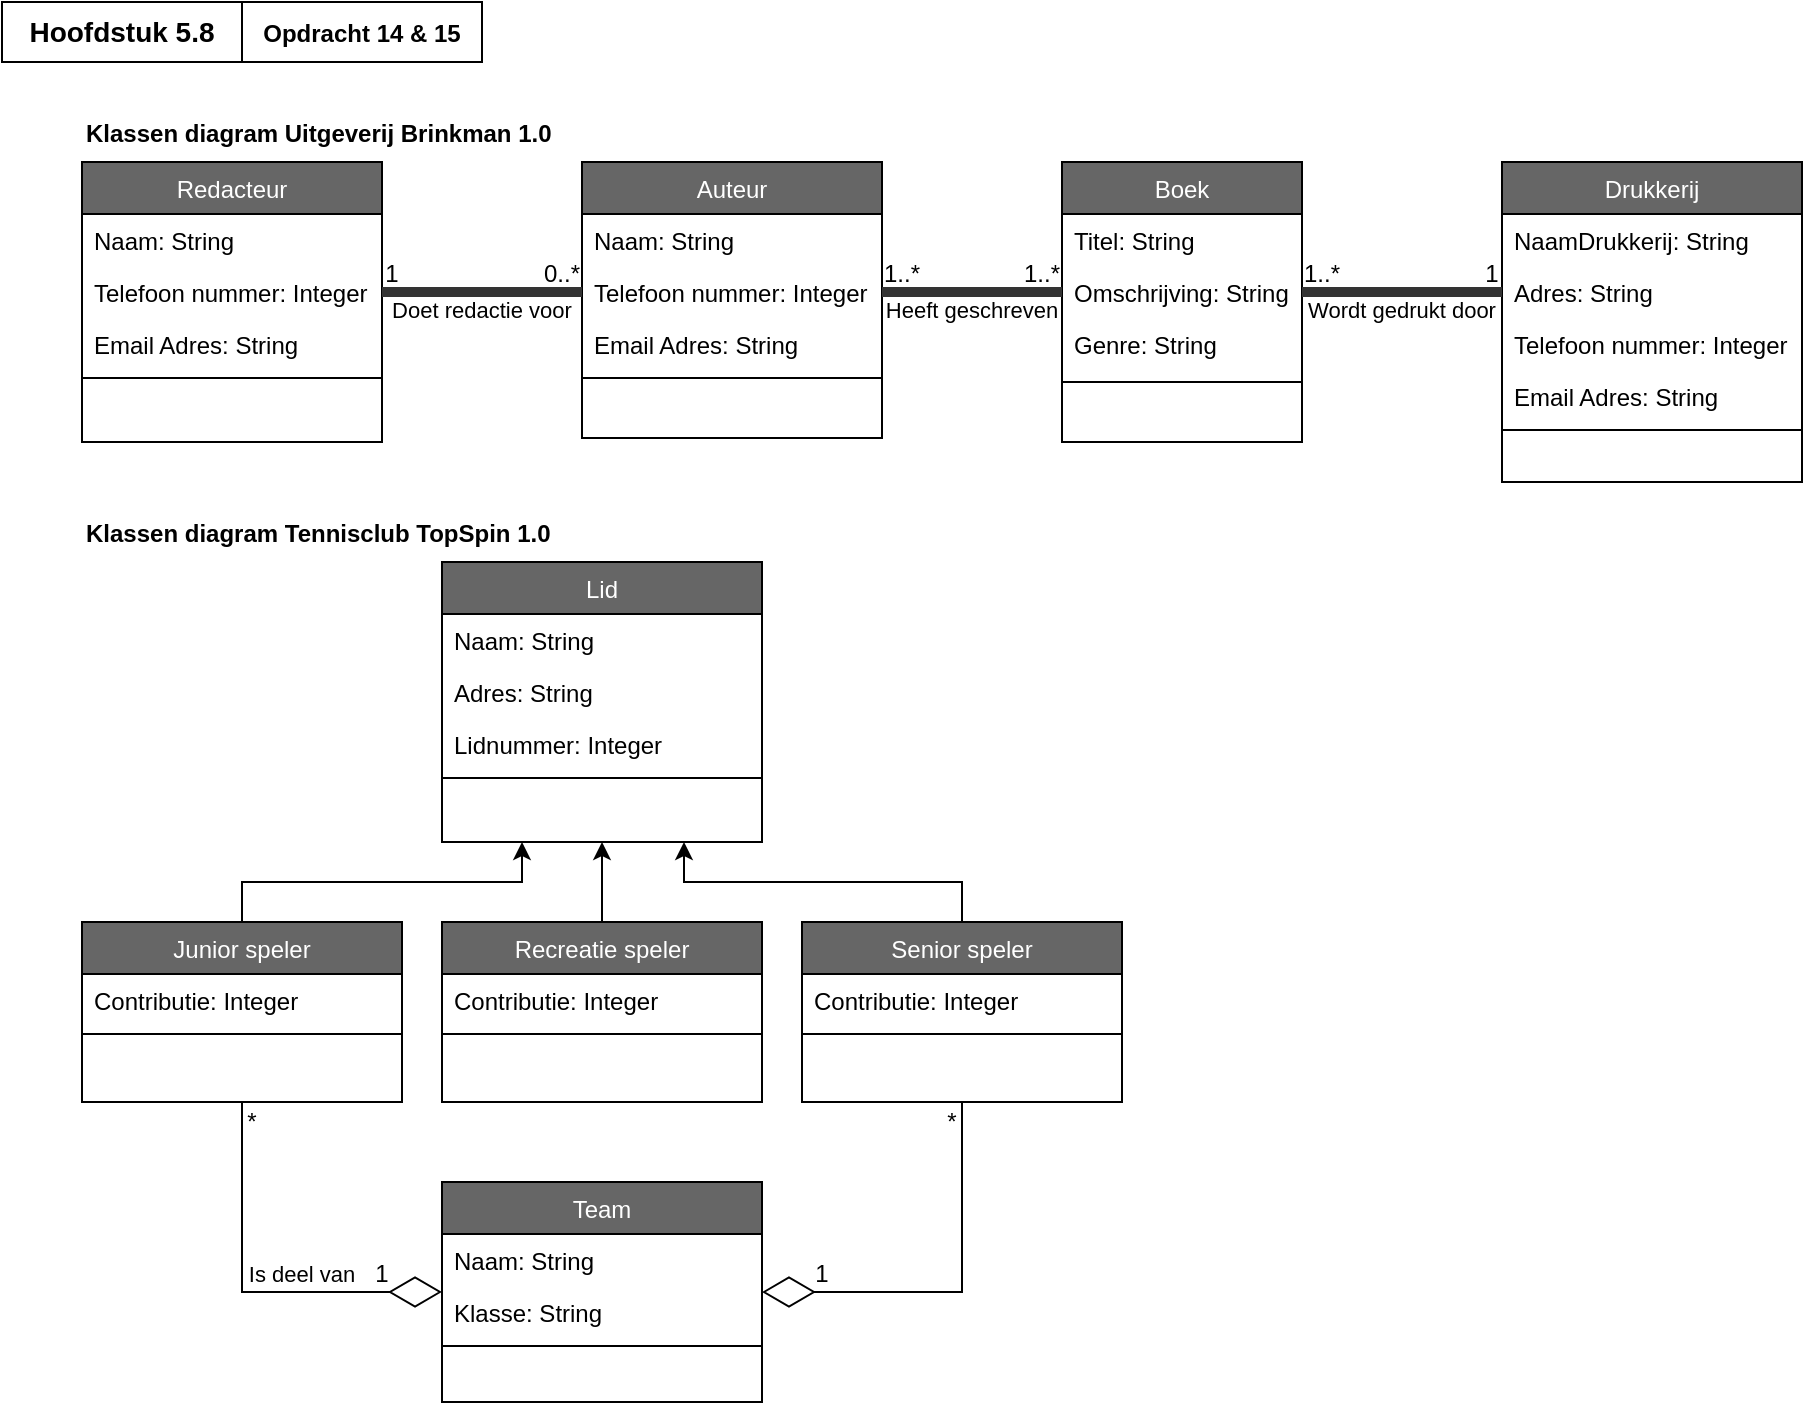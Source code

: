 <mxfile version="24.7.16" pages="2">
  <diagram id="C5RBs43oDa-KdzZeNtuy" name="Opdracht14&amp;15">
    <mxGraphModel dx="1105" dy="595" grid="1" gridSize="10" guides="1" tooltips="1" connect="1" arrows="1" fold="1" page="1" pageScale="1" pageWidth="827" pageHeight="1169" background="none" math="0" shadow="0">
      <root>
        <mxCell id="WIyWlLk6GJQsqaUBKTNV-0" />
        <mxCell id="WIyWlLk6GJQsqaUBKTNV-1" parent="WIyWlLk6GJQsqaUBKTNV-0" />
        <mxCell id="ehGAS2XUWmSzZcIbmPqM-0" value="Auteur" style="swimlane;fontStyle=0;align=center;verticalAlign=top;childLayout=stackLayout;horizontal=1;startSize=26;horizontalStack=0;resizeParent=1;resizeLast=0;collapsible=0;marginBottom=0;rounded=0;shadow=0;strokeWidth=1;fillColor=#666666;fontColor=#FFFFFF;" parent="WIyWlLk6GJQsqaUBKTNV-1" vertex="1">
          <mxGeometry x="290" y="80" width="150" height="138" as="geometry">
            <mxRectangle x="230" y="140" width="160" height="26" as="alternateBounds" />
          </mxGeometry>
        </mxCell>
        <mxCell id="ehGAS2XUWmSzZcIbmPqM-1" value="Naam: String" style="text;align=left;verticalAlign=top;spacingLeft=4;spacingRight=4;overflow=hidden;rotatable=0;points=[[0,0.5],[1,0.5]];portConstraint=eastwest;connectable=0;" parent="ehGAS2XUWmSzZcIbmPqM-0" vertex="1">
          <mxGeometry y="26" width="150" height="26" as="geometry" />
        </mxCell>
        <mxCell id="ehGAS2XUWmSzZcIbmPqM-2" value="Telefoon nummer: Integer" style="text;align=left;verticalAlign=top;spacingLeft=4;spacingRight=4;overflow=hidden;rotatable=0;points=[[0,0.5],[1,0.5]];portConstraint=eastwest;rounded=0;shadow=0;html=0;connectable=1;" parent="ehGAS2XUWmSzZcIbmPqM-0" vertex="1">
          <mxGeometry y="52" width="150" height="26" as="geometry" />
        </mxCell>
        <mxCell id="ehGAS2XUWmSzZcIbmPqM-3" value="Email Adres: String" style="text;align=left;verticalAlign=top;spacingLeft=4;spacingRight=4;overflow=hidden;rotatable=0;points=[[0,0.5],[1,0.5]];portConstraint=eastwest;rounded=0;shadow=0;html=0;connectable=0;" parent="ehGAS2XUWmSzZcIbmPqM-0" vertex="1">
          <mxGeometry y="78" width="150" height="26" as="geometry" />
        </mxCell>
        <mxCell id="ehGAS2XUWmSzZcIbmPqM-4" value="" style="line;html=1;strokeWidth=1;align=left;verticalAlign=middle;spacingTop=-1;spacingLeft=3;spacingRight=3;rotatable=0;labelPosition=right;points=[];portConstraint=eastwest;" parent="ehGAS2XUWmSzZcIbmPqM-0" vertex="1">
          <mxGeometry y="104" width="150" height="8" as="geometry" />
        </mxCell>
        <mxCell id="ehGAS2XUWmSzZcIbmPqM-6" value="Hoofdstuk 5.8" style="text;html=1;align=center;verticalAlign=middle;whiteSpace=wrap;rounded=0;fontStyle=1;fontSize=14;fillColor=default;strokeColor=default;perimeterSpacing=0;" parent="WIyWlLk6GJQsqaUBKTNV-1" vertex="1">
          <mxGeometry width="120" height="30" as="geometry" />
        </mxCell>
        <mxCell id="ehGAS2XUWmSzZcIbmPqM-7" value="&lt;font style=&quot;font-size: 12px;&quot;&gt;Opdracht 14 &amp;amp; 15&lt;/font&gt;" style="text;html=1;align=center;verticalAlign=middle;whiteSpace=wrap;rounded=0;fontStyle=1;fontSize=14;fillColor=default;strokeColor=default;" parent="WIyWlLk6GJQsqaUBKTNV-1" vertex="1">
          <mxGeometry x="120" width="120" height="30" as="geometry" />
        </mxCell>
        <mxCell id="ehGAS2XUWmSzZcIbmPqM-12" value="Boek" style="swimlane;fontStyle=0;align=center;verticalAlign=top;childLayout=stackLayout;horizontal=1;startSize=26;horizontalStack=0;resizeParent=1;resizeLast=0;collapsible=0;marginBottom=0;rounded=0;shadow=0;strokeWidth=1;fillColor=#666666;fontColor=#FFFFFF;" parent="WIyWlLk6GJQsqaUBKTNV-1" vertex="1">
          <mxGeometry x="530" y="80" width="120" height="140" as="geometry">
            <mxRectangle x="230" y="140" width="160" height="26" as="alternateBounds" />
          </mxGeometry>
        </mxCell>
        <mxCell id="ehGAS2XUWmSzZcIbmPqM-13" value="Titel: String" style="text;align=left;verticalAlign=top;spacingLeft=4;spacingRight=4;overflow=hidden;rotatable=0;points=[[0,0.5],[1,0.5]];portConstraint=eastwest;connectable=0;" parent="ehGAS2XUWmSzZcIbmPqM-12" vertex="1">
          <mxGeometry y="26" width="120" height="26" as="geometry" />
        </mxCell>
        <mxCell id="ehGAS2XUWmSzZcIbmPqM-14" value="Omschrijving: String" style="text;align=left;verticalAlign=top;spacingLeft=4;spacingRight=4;overflow=hidden;rotatable=0;points=[[0,0.5],[1,0.5]];portConstraint=eastwest;rounded=0;shadow=0;html=0;connectable=1;" parent="ehGAS2XUWmSzZcIbmPqM-12" vertex="1">
          <mxGeometry y="52" width="120" height="26" as="geometry" />
        </mxCell>
        <mxCell id="GW8pk3eERPsqo9SaDQ2L-16" value="Genre: String" style="text;align=left;verticalAlign=top;spacingLeft=4;spacingRight=4;overflow=hidden;rotatable=0;points=[[0,0.5],[1,0.5]];portConstraint=eastwest;rounded=0;shadow=0;html=0;connectable=0;" parent="ehGAS2XUWmSzZcIbmPqM-12" vertex="1">
          <mxGeometry y="78" width="120" height="28" as="geometry" />
        </mxCell>
        <mxCell id="ehGAS2XUWmSzZcIbmPqM-16" value="" style="line;html=1;strokeWidth=1;align=left;verticalAlign=middle;spacingTop=-1;spacingLeft=3;spacingRight=3;rotatable=0;labelPosition=right;points=[];portConstraint=eastwest;" parent="ehGAS2XUWmSzZcIbmPqM-12" vertex="1">
          <mxGeometry y="106" width="120" height="8" as="geometry" />
        </mxCell>
        <mxCell id="ehGAS2XUWmSzZcIbmPqM-17" value="Drukkerij" style="swimlane;fontStyle=0;align=center;verticalAlign=top;childLayout=stackLayout;horizontal=1;startSize=26;horizontalStack=0;resizeParent=1;resizeLast=0;collapsible=0;marginBottom=0;rounded=0;shadow=0;strokeWidth=1;fillColor=#666666;fontColor=#FFFFFF;" parent="WIyWlLk6GJQsqaUBKTNV-1" vertex="1">
          <mxGeometry x="750" y="80" width="150" height="160" as="geometry">
            <mxRectangle x="230" y="140" width="160" height="26" as="alternateBounds" />
          </mxGeometry>
        </mxCell>
        <mxCell id="ehGAS2XUWmSzZcIbmPqM-18" value="NaamDrukkerij: String" style="text;align=left;verticalAlign=top;spacingLeft=4;spacingRight=4;overflow=hidden;rotatable=0;points=[[0,0.5],[1,0.5]];portConstraint=eastwest;connectable=0;" parent="ehGAS2XUWmSzZcIbmPqM-17" vertex="1">
          <mxGeometry y="26" width="150" height="26" as="geometry" />
        </mxCell>
        <mxCell id="ehGAS2XUWmSzZcIbmPqM-19" value="Adres: String" style="text;align=left;verticalAlign=top;spacingLeft=4;spacingRight=4;overflow=hidden;rotatable=0;points=[[0,0.5],[1,0.5]];portConstraint=eastwest;rounded=0;shadow=0;html=0;connectable=1;" parent="ehGAS2XUWmSzZcIbmPqM-17" vertex="1">
          <mxGeometry y="52" width="150" height="26" as="geometry" />
        </mxCell>
        <mxCell id="nJBXt0Fi9XJbc4LxKpbM-17" value="Telefoon nummer: Integer" style="text;align=left;verticalAlign=top;spacingLeft=4;spacingRight=4;overflow=hidden;rotatable=0;points=[[0,0.5],[1,0.5]];portConstraint=eastwest;rounded=0;shadow=0;html=0;connectable=0;" parent="ehGAS2XUWmSzZcIbmPqM-17" vertex="1">
          <mxGeometry y="78" width="150" height="26" as="geometry" />
        </mxCell>
        <mxCell id="GW8pk3eERPsqo9SaDQ2L-17" value="Email Adres: String" style="text;align=left;verticalAlign=top;spacingLeft=4;spacingRight=4;overflow=hidden;rotatable=0;points=[[0,0.5],[1,0.5]];portConstraint=eastwest;rounded=0;shadow=0;html=0;connectable=0;" parent="ehGAS2XUWmSzZcIbmPqM-17" vertex="1">
          <mxGeometry y="104" width="150" height="26" as="geometry" />
        </mxCell>
        <mxCell id="ehGAS2XUWmSzZcIbmPqM-20" value="" style="line;html=1;strokeWidth=1;align=left;verticalAlign=middle;spacingTop=-1;spacingLeft=3;spacingRight=3;rotatable=0;labelPosition=right;points=[];portConstraint=eastwest;" parent="ehGAS2XUWmSzZcIbmPqM-17" vertex="1">
          <mxGeometry y="130" width="150" height="8" as="geometry" />
        </mxCell>
        <mxCell id="ehGAS2XUWmSzZcIbmPqM-21" value="Redacteur" style="swimlane;fontStyle=0;align=center;verticalAlign=top;childLayout=stackLayout;horizontal=1;startSize=26;horizontalStack=0;resizeParent=1;resizeLast=0;collapsible=0;marginBottom=0;rounded=0;shadow=0;strokeWidth=1;fillColor=#666666;fontColor=#FFFFFF;" parent="WIyWlLk6GJQsqaUBKTNV-1" vertex="1">
          <mxGeometry x="40" y="80" width="150" height="140" as="geometry">
            <mxRectangle x="230" y="140" width="160" height="26" as="alternateBounds" />
          </mxGeometry>
        </mxCell>
        <mxCell id="ehGAS2XUWmSzZcIbmPqM-22" value="Naam: String" style="text;align=left;verticalAlign=top;spacingLeft=4;spacingRight=4;overflow=hidden;rotatable=0;points=[[0,0.5],[1,0.5]];portConstraint=eastwest;connectable=0;" parent="ehGAS2XUWmSzZcIbmPqM-21" vertex="1">
          <mxGeometry y="26" width="150" height="26" as="geometry" />
        </mxCell>
        <mxCell id="ehGAS2XUWmSzZcIbmPqM-23" value="Telefoon nummer: Integer" style="text;align=left;verticalAlign=top;spacingLeft=4;spacingRight=4;overflow=hidden;rotatable=0;points=[[0,0.5],[1,0.5]];portConstraint=eastwest;rounded=0;shadow=0;html=0;connectable=1;" parent="ehGAS2XUWmSzZcIbmPqM-21" vertex="1">
          <mxGeometry y="52" width="150" height="26" as="geometry" />
        </mxCell>
        <mxCell id="ehGAS2XUWmSzZcIbmPqM-24" value="Email Adres: String" style="text;align=left;verticalAlign=top;spacingLeft=4;spacingRight=4;overflow=hidden;rotatable=0;points=[[0,0.5],[1,0.5]];portConstraint=eastwest;rounded=0;shadow=0;html=0;connectable=0;" parent="ehGAS2XUWmSzZcIbmPqM-21" vertex="1">
          <mxGeometry y="78" width="150" height="26" as="geometry" />
        </mxCell>
        <mxCell id="ehGAS2XUWmSzZcIbmPqM-25" value="" style="line;html=1;strokeWidth=1;align=left;verticalAlign=middle;spacingTop=-1;spacingLeft=3;spacingRight=3;rotatable=0;labelPosition=right;points=[];portConstraint=eastwest;" parent="ehGAS2XUWmSzZcIbmPqM-21" vertex="1">
          <mxGeometry y="104" width="150" height="8" as="geometry" />
        </mxCell>
        <mxCell id="nJBXt0Fi9XJbc4LxKpbM-4" value="0..*" style="text;html=1;align=center;verticalAlign=middle;whiteSpace=wrap;rounded=0;" parent="WIyWlLk6GJQsqaUBKTNV-1" vertex="1">
          <mxGeometry x="270" y="130" width="20" height="12.5" as="geometry" />
        </mxCell>
        <mxCell id="nJBXt0Fi9XJbc4LxKpbM-5" value="1" style="text;html=1;align=center;verticalAlign=middle;whiteSpace=wrap;rounded=0;" parent="WIyWlLk6GJQsqaUBKTNV-1" vertex="1">
          <mxGeometry x="190" y="130" width="10" height="12.5" as="geometry" />
        </mxCell>
        <mxCell id="nJBXt0Fi9XJbc4LxKpbM-6" value="1..*" style="text;html=1;align=center;verticalAlign=middle;whiteSpace=wrap;rounded=0;" parent="WIyWlLk6GJQsqaUBKTNV-1" vertex="1">
          <mxGeometry x="510" y="130" width="20" height="12.5" as="geometry" />
        </mxCell>
        <mxCell id="nJBXt0Fi9XJbc4LxKpbM-7" value="1..*" style="text;html=1;align=center;verticalAlign=middle;whiteSpace=wrap;rounded=0;" parent="WIyWlLk6GJQsqaUBKTNV-1" vertex="1">
          <mxGeometry x="440" y="130" width="20" height="12.5" as="geometry" />
        </mxCell>
        <mxCell id="nJBXt0Fi9XJbc4LxKpbM-8" value="1" style="text;html=1;align=center;verticalAlign=middle;whiteSpace=wrap;rounded=0;" parent="WIyWlLk6GJQsqaUBKTNV-1" vertex="1">
          <mxGeometry x="740" y="130" width="10" height="12.5" as="geometry" />
        </mxCell>
        <mxCell id="nJBXt0Fi9XJbc4LxKpbM-9" value="1..*" style="text;html=1;align=center;verticalAlign=middle;whiteSpace=wrap;rounded=0;" parent="WIyWlLk6GJQsqaUBKTNV-1" vertex="1">
          <mxGeometry x="650" y="130" width="20" height="12.5" as="geometry" />
        </mxCell>
        <mxCell id="nJBXt0Fi9XJbc4LxKpbM-20" value="&lt;font style=&quot;font-size: 12px;&quot;&gt;Klassen diagram Uitgeverij Brinkman 1.0&lt;/font&gt;" style="text;html=1;align=left;verticalAlign=middle;whiteSpace=wrap;rounded=0;fontStyle=1;fontSize=14;" parent="WIyWlLk6GJQsqaUBKTNV-1" vertex="1">
          <mxGeometry x="40" y="50" width="300" height="30" as="geometry" />
        </mxCell>
        <mxCell id="GW8pk3eERPsqo9SaDQ2L-0" value="Lid" style="swimlane;fontStyle=0;align=center;verticalAlign=top;childLayout=stackLayout;horizontal=1;startSize=26;horizontalStack=0;resizeParent=1;resizeLast=0;collapsible=0;marginBottom=0;rounded=0;shadow=0;strokeWidth=1;fillColor=#666666;fontColor=#FFFFFF;" parent="WIyWlLk6GJQsqaUBKTNV-1" vertex="1">
          <mxGeometry x="220" y="280" width="160" height="140" as="geometry">
            <mxRectangle x="230" y="140" width="160" height="26" as="alternateBounds" />
          </mxGeometry>
        </mxCell>
        <mxCell id="GW8pk3eERPsqo9SaDQ2L-1" value="Naam: String" style="text;align=left;verticalAlign=top;spacingLeft=4;spacingRight=4;overflow=hidden;rotatable=0;points=[[0,0.5],[1,0.5]];portConstraint=eastwest;connectable=0;" parent="GW8pk3eERPsqo9SaDQ2L-0" vertex="1">
          <mxGeometry y="26" width="160" height="26" as="geometry" />
        </mxCell>
        <mxCell id="GW8pk3eERPsqo9SaDQ2L-2" value="Adres: String" style="text;align=left;verticalAlign=top;spacingLeft=4;spacingRight=4;overflow=hidden;rotatable=0;points=[[0,0.5],[1,0.5]];portConstraint=eastwest;rounded=0;shadow=0;html=0;connectable=0;" parent="GW8pk3eERPsqo9SaDQ2L-0" vertex="1">
          <mxGeometry y="52" width="160" height="26" as="geometry" />
        </mxCell>
        <mxCell id="GW8pk3eERPsqo9SaDQ2L-3" value="Lidnummer: Integer" style="text;align=left;verticalAlign=top;spacingLeft=4;spacingRight=4;overflow=hidden;rotatable=0;points=[[0,0.5],[1,0.5]];portConstraint=eastwest;rounded=0;shadow=0;html=0;connectable=0;" parent="GW8pk3eERPsqo9SaDQ2L-0" vertex="1">
          <mxGeometry y="78" width="160" height="26" as="geometry" />
        </mxCell>
        <mxCell id="GW8pk3eERPsqo9SaDQ2L-4" value="" style="line;html=1;strokeWidth=1;align=left;verticalAlign=middle;spacingTop=-1;spacingLeft=3;spacingRight=3;rotatable=0;labelPosition=right;points=[];portConstraint=eastwest;" parent="GW8pk3eERPsqo9SaDQ2L-0" vertex="1">
          <mxGeometry y="104" width="160" height="8" as="geometry" />
        </mxCell>
        <mxCell id="06RtkdYQPRyQ4dyFY1Rv-13" style="edgeStyle=orthogonalEdgeStyle;rounded=0;orthogonalLoop=1;jettySize=auto;html=1;exitX=0.5;exitY=0;exitDx=0;exitDy=0;entryX=0.25;entryY=1;entryDx=0;entryDy=0;" edge="1" parent="WIyWlLk6GJQsqaUBKTNV-1" source="GW8pk3eERPsqo9SaDQ2L-5" target="GW8pk3eERPsqo9SaDQ2L-0">
          <mxGeometry relative="1" as="geometry">
            <Array as="points">
              <mxPoint x="120" y="440" />
              <mxPoint x="260" y="440" />
            </Array>
          </mxGeometry>
        </mxCell>
        <mxCell id="GW8pk3eERPsqo9SaDQ2L-5" value="Junior speler" style="swimlane;fontStyle=0;align=center;verticalAlign=top;childLayout=stackLayout;horizontal=1;startSize=26;horizontalStack=0;resizeParent=1;resizeLast=0;collapsible=0;marginBottom=0;rounded=0;shadow=0;strokeWidth=1;fillColor=#666666;fontColor=#FFFFFF;" parent="WIyWlLk6GJQsqaUBKTNV-1" vertex="1">
          <mxGeometry x="40" y="460" width="160" height="90" as="geometry">
            <mxRectangle x="230" y="140" width="160" height="26" as="alternateBounds" />
          </mxGeometry>
        </mxCell>
        <mxCell id="GW8pk3eERPsqo9SaDQ2L-7" value="Contributie: Integer" style="text;align=left;verticalAlign=top;spacingLeft=4;spacingRight=4;overflow=hidden;rotatable=0;points=[[0,0.5],[1,0.5]];portConstraint=eastwest;rounded=0;shadow=0;html=0;connectable=0;" parent="GW8pk3eERPsqo9SaDQ2L-5" vertex="1">
          <mxGeometry y="26" width="160" height="26" as="geometry" />
        </mxCell>
        <mxCell id="GW8pk3eERPsqo9SaDQ2L-9" value="" style="line;html=1;strokeWidth=1;align=left;verticalAlign=middle;spacingTop=-1;spacingLeft=3;spacingRight=3;rotatable=0;labelPosition=right;points=[];portConstraint=eastwest;" parent="GW8pk3eERPsqo9SaDQ2L-5" vertex="1">
          <mxGeometry y="52" width="160" height="8" as="geometry" />
        </mxCell>
        <mxCell id="GW8pk3eERPsqo9SaDQ2L-10" value="Team" style="swimlane;fontStyle=0;align=center;verticalAlign=top;childLayout=stackLayout;horizontal=1;startSize=26;horizontalStack=0;resizeParent=1;resizeLast=0;collapsible=0;marginBottom=0;rounded=0;shadow=0;strokeWidth=1;fillColor=#666666;fontColor=#FFFFFF;" parent="WIyWlLk6GJQsqaUBKTNV-1" vertex="1">
          <mxGeometry x="220" y="590" width="160" height="110" as="geometry">
            <mxRectangle x="230" y="140" width="160" height="26" as="alternateBounds" />
          </mxGeometry>
        </mxCell>
        <mxCell id="GW8pk3eERPsqo9SaDQ2L-12" value="Naam: String" style="text;align=left;verticalAlign=top;spacingLeft=4;spacingRight=4;overflow=hidden;rotatable=0;points=[[0,0.5],[1,0.5]];portConstraint=eastwest;rounded=0;shadow=0;html=0;connectable=0;" parent="GW8pk3eERPsqo9SaDQ2L-10" vertex="1">
          <mxGeometry y="26" width="160" height="26" as="geometry" />
        </mxCell>
        <mxCell id="GW8pk3eERPsqo9SaDQ2L-11" value="Klasse: String" style="text;align=left;verticalAlign=top;spacingLeft=4;spacingRight=4;overflow=hidden;rotatable=0;points=[[0,0.5],[1,0.5]];portConstraint=eastwest;connectable=0;" parent="GW8pk3eERPsqo9SaDQ2L-10" vertex="1">
          <mxGeometry y="52" width="160" height="26" as="geometry" />
        </mxCell>
        <mxCell id="GW8pk3eERPsqo9SaDQ2L-13" value="" style="line;html=1;strokeWidth=1;align=left;verticalAlign=middle;spacingTop=-1;spacingLeft=3;spacingRight=3;rotatable=0;labelPosition=right;points=[];portConstraint=eastwest;" parent="GW8pk3eERPsqo9SaDQ2L-10" vertex="1">
          <mxGeometry y="78" width="160" height="8" as="geometry" />
        </mxCell>
        <mxCell id="I9ZiB17CQK49UyAscU5I-0" value="&lt;font style=&quot;font-size: 12px;&quot;&gt;Klassen diagram Tennisclub TopSpin 1.0&lt;/font&gt;" style="text;html=1;align=left;verticalAlign=middle;whiteSpace=wrap;rounded=0;fontStyle=1;fontSize=14;" parent="WIyWlLk6GJQsqaUBKTNV-1" vertex="1">
          <mxGeometry x="40" y="250" width="300" height="30" as="geometry" />
        </mxCell>
        <mxCell id="kBVE25HyxopSDAaRqCSE-0" value="Doet redactie voor" style="text;html=1;align=center;verticalAlign=middle;whiteSpace=wrap;rounded=0;fontSize=11;" vertex="1" parent="WIyWlLk6GJQsqaUBKTNV-1">
          <mxGeometry x="190" y="147.5" width="100" height="12.5" as="geometry" />
        </mxCell>
        <mxCell id="kBVE25HyxopSDAaRqCSE-1" value="Heeft geschreven" style="text;html=1;align=center;verticalAlign=middle;whiteSpace=wrap;rounded=0;fontSize=11;" vertex="1" parent="WIyWlLk6GJQsqaUBKTNV-1">
          <mxGeometry x="440" y="147.5" width="90" height="12.5" as="geometry" />
        </mxCell>
        <mxCell id="kBVE25HyxopSDAaRqCSE-2" value="Wordt gedrukt door" style="text;html=1;align=center;verticalAlign=middle;whiteSpace=wrap;rounded=0;fontSize=11;" vertex="1" parent="WIyWlLk6GJQsqaUBKTNV-1">
          <mxGeometry x="650" y="147.5" width="100" height="12.5" as="geometry" />
        </mxCell>
        <mxCell id="kBVE25HyxopSDAaRqCSE-5" value="" style="endArrow=none;html=1;rounded=0;exitX=1;exitY=0.5;exitDx=0;exitDy=0;strokeWidth=5;strokeColor=#333333;entryX=0;entryY=0.5;entryDx=0;entryDy=0;" edge="1" parent="WIyWlLk6GJQsqaUBKTNV-1" source="ehGAS2XUWmSzZcIbmPqM-2" target="ehGAS2XUWmSzZcIbmPqM-14">
          <mxGeometry width="50" height="50" relative="1" as="geometry">
            <mxPoint x="630" y="260" as="sourcePoint" />
            <mxPoint x="530" y="150" as="targetPoint" />
          </mxGeometry>
        </mxCell>
        <mxCell id="kBVE25HyxopSDAaRqCSE-6" value="" style="endArrow=none;html=1;rounded=0;exitX=1;exitY=0.5;exitDx=0;exitDy=0;entryX=0;entryY=0.5;entryDx=0;entryDy=0;strokeWidth=5;strokeColor=#333333;" edge="1" parent="WIyWlLk6GJQsqaUBKTNV-1" source="ehGAS2XUWmSzZcIbmPqM-23" target="ehGAS2XUWmSzZcIbmPqM-2">
          <mxGeometry width="50" height="50" relative="1" as="geometry">
            <mxPoint x="390" y="260" as="sourcePoint" />
            <mxPoint x="430" y="260" as="targetPoint" />
          </mxGeometry>
        </mxCell>
        <mxCell id="06RtkdYQPRyQ4dyFY1Rv-2" value="" style="endArrow=none;html=1;rounded=0;entryX=0;entryY=0.5;entryDx=0;entryDy=0;strokeWidth=5;strokeColor=#333333;" edge="1" parent="WIyWlLk6GJQsqaUBKTNV-1" source="ehGAS2XUWmSzZcIbmPqM-14" target="ehGAS2XUWmSzZcIbmPqM-19">
          <mxGeometry width="50" height="50" relative="1" as="geometry">
            <mxPoint x="720" y="210" as="sourcePoint" />
            <mxPoint x="760" y="210" as="targetPoint" />
          </mxGeometry>
        </mxCell>
        <mxCell id="06RtkdYQPRyQ4dyFY1Rv-20" style="edgeStyle=orthogonalEdgeStyle;rounded=0;orthogonalLoop=1;jettySize=auto;html=1;exitX=0.5;exitY=0;exitDx=0;exitDy=0;" edge="1" parent="WIyWlLk6GJQsqaUBKTNV-1" source="06RtkdYQPRyQ4dyFY1Rv-4">
          <mxGeometry relative="1" as="geometry">
            <mxPoint x="341" y="420" as="targetPoint" />
            <Array as="points">
              <mxPoint x="480" y="440" />
              <mxPoint x="341" y="440" />
              <mxPoint x="341" y="420" />
            </Array>
          </mxGeometry>
        </mxCell>
        <mxCell id="06RtkdYQPRyQ4dyFY1Rv-4" value="Senior speler" style="swimlane;fontStyle=0;align=center;verticalAlign=top;childLayout=stackLayout;horizontal=1;startSize=26;horizontalStack=0;resizeParent=1;resizeLast=0;collapsible=0;marginBottom=0;rounded=0;shadow=0;strokeWidth=1;fillColor=#666666;fontColor=#FFFFFF;" vertex="1" parent="WIyWlLk6GJQsqaUBKTNV-1">
          <mxGeometry x="400" y="460" width="160" height="90" as="geometry">
            <mxRectangle x="230" y="140" width="160" height="26" as="alternateBounds" />
          </mxGeometry>
        </mxCell>
        <mxCell id="06RtkdYQPRyQ4dyFY1Rv-5" value="Contributie: Integer" style="text;align=left;verticalAlign=top;spacingLeft=4;spacingRight=4;overflow=hidden;rotatable=0;points=[[0,0.5],[1,0.5]];portConstraint=eastwest;rounded=0;shadow=0;html=0;connectable=0;" vertex="1" parent="06RtkdYQPRyQ4dyFY1Rv-4">
          <mxGeometry y="26" width="160" height="26" as="geometry" />
        </mxCell>
        <mxCell id="06RtkdYQPRyQ4dyFY1Rv-6" value="" style="line;html=1;strokeWidth=1;align=left;verticalAlign=middle;spacingTop=-1;spacingLeft=3;spacingRight=3;rotatable=0;labelPosition=right;points=[];portConstraint=eastwest;" vertex="1" parent="06RtkdYQPRyQ4dyFY1Rv-4">
          <mxGeometry y="52" width="160" height="8" as="geometry" />
        </mxCell>
        <mxCell id="06RtkdYQPRyQ4dyFY1Rv-16" style="edgeStyle=orthogonalEdgeStyle;rounded=0;orthogonalLoop=1;jettySize=auto;html=1;exitX=0.5;exitY=0;exitDx=0;exitDy=0;entryX=0.5;entryY=1;entryDx=0;entryDy=0;" edge="1" parent="WIyWlLk6GJQsqaUBKTNV-1" source="06RtkdYQPRyQ4dyFY1Rv-7" target="GW8pk3eERPsqo9SaDQ2L-0">
          <mxGeometry relative="1" as="geometry" />
        </mxCell>
        <mxCell id="06RtkdYQPRyQ4dyFY1Rv-7" value="Recreatie speler" style="swimlane;fontStyle=0;align=center;verticalAlign=top;childLayout=stackLayout;horizontal=1;startSize=26;horizontalStack=0;resizeParent=1;resizeLast=0;collapsible=0;marginBottom=0;rounded=0;shadow=0;strokeWidth=1;fillColor=#666666;fontColor=#FFFFFF;" vertex="1" parent="WIyWlLk6GJQsqaUBKTNV-1">
          <mxGeometry x="220" y="460" width="160" height="90" as="geometry">
            <mxRectangle x="230" y="140" width="160" height="26" as="alternateBounds" />
          </mxGeometry>
        </mxCell>
        <mxCell id="06RtkdYQPRyQ4dyFY1Rv-8" value="Contributie: Integer" style="text;align=left;verticalAlign=top;spacingLeft=4;spacingRight=4;overflow=hidden;rotatable=0;points=[[0,0.5],[1,0.5]];portConstraint=eastwest;rounded=0;shadow=0;html=0;connectable=0;" vertex="1" parent="06RtkdYQPRyQ4dyFY1Rv-7">
          <mxGeometry y="26" width="160" height="26" as="geometry" />
        </mxCell>
        <mxCell id="06RtkdYQPRyQ4dyFY1Rv-9" value="" style="line;html=1;strokeWidth=1;align=left;verticalAlign=middle;spacingTop=-1;spacingLeft=3;spacingRight=3;rotatable=0;labelPosition=right;points=[];portConstraint=eastwest;" vertex="1" parent="06RtkdYQPRyQ4dyFY1Rv-7">
          <mxGeometry y="52" width="160" height="8" as="geometry" />
        </mxCell>
        <mxCell id="06RtkdYQPRyQ4dyFY1Rv-21" value="1" style="text;html=1;align=center;verticalAlign=middle;whiteSpace=wrap;rounded=0;" vertex="1" parent="WIyWlLk6GJQsqaUBKTNV-1">
          <mxGeometry x="180" y="630" width="20" height="12.5" as="geometry" />
        </mxCell>
        <mxCell id="06RtkdYQPRyQ4dyFY1Rv-24" value="Is deel van" style="text;html=1;align=center;verticalAlign=middle;whiteSpace=wrap;rounded=0;fontSize=11;" vertex="1" parent="WIyWlLk6GJQsqaUBKTNV-1">
          <mxGeometry x="120" y="630" width="60" height="12.5" as="geometry" />
        </mxCell>
        <mxCell id="06RtkdYQPRyQ4dyFY1Rv-26" value="" style="endArrow=diamondThin;endFill=0;endSize=24;html=1;rounded=0;exitX=0.5;exitY=1;exitDx=0;exitDy=0;entryX=1;entryY=0.5;entryDx=0;entryDy=0;" edge="1" parent="WIyWlLk6GJQsqaUBKTNV-1" source="06RtkdYQPRyQ4dyFY1Rv-4" target="GW8pk3eERPsqo9SaDQ2L-10">
          <mxGeometry width="160" relative="1" as="geometry">
            <mxPoint x="300" y="570" as="sourcePoint" />
            <mxPoint x="420" y="660" as="targetPoint" />
            <Array as="points">
              <mxPoint x="480" y="645" />
            </Array>
          </mxGeometry>
        </mxCell>
        <mxCell id="06RtkdYQPRyQ4dyFY1Rv-27" value="" style="endArrow=diamondThin;endFill=0;endSize=24;html=1;rounded=0;exitX=0.5;exitY=1;exitDx=0;exitDy=0;entryX=0;entryY=0.5;entryDx=0;entryDy=0;" edge="1" parent="WIyWlLk6GJQsqaUBKTNV-1" source="GW8pk3eERPsqo9SaDQ2L-5" target="GW8pk3eERPsqo9SaDQ2L-10">
          <mxGeometry width="160" relative="1" as="geometry">
            <mxPoint x="220" y="570" as="sourcePoint" />
            <mxPoint x="220" y="650" as="targetPoint" />
            <Array as="points">
              <mxPoint x="120" y="645" />
            </Array>
          </mxGeometry>
        </mxCell>
        <mxCell id="06RtkdYQPRyQ4dyFY1Rv-28" value="1" style="text;html=1;align=center;verticalAlign=middle;whiteSpace=wrap;rounded=0;" vertex="1" parent="WIyWlLk6GJQsqaUBKTNV-1">
          <mxGeometry x="400" y="630" width="20" height="12.5" as="geometry" />
        </mxCell>
        <mxCell id="06RtkdYQPRyQ4dyFY1Rv-30" value="*" style="text;html=1;align=center;verticalAlign=middle;whiteSpace=wrap;rounded=0;" vertex="1" parent="WIyWlLk6GJQsqaUBKTNV-1">
          <mxGeometry x="470" y="550" width="10" height="20" as="geometry" />
        </mxCell>
        <mxCell id="06RtkdYQPRyQ4dyFY1Rv-32" value="*" style="text;html=1;align=center;verticalAlign=middle;whiteSpace=wrap;rounded=0;" vertex="1" parent="WIyWlLk6GJQsqaUBKTNV-1">
          <mxGeometry x="120" y="550" width="10" height="20" as="geometry" />
        </mxCell>
      </root>
    </mxGraphModel>
  </diagram>
  <diagram id="Xjqz79y7Lqat1P_eeV2q" name="Opdracht16">
    <mxGraphModel dx="1167" dy="628" grid="1" gridSize="10" guides="1" tooltips="1" connect="1" arrows="1" fold="1" page="1" pageScale="1" pageWidth="827" pageHeight="1169" math="0" shadow="0">
      <root>
        <mxCell id="0" />
        <mxCell id="1" parent="0" />
        <mxCell id="QfbbMaVKxCJQ1sst_JYT-1" value="Hoofdstuk 5.8" style="text;html=1;align=center;verticalAlign=middle;whiteSpace=wrap;rounded=0;fontStyle=1;fontSize=14;fillColor=default;strokeColor=default;perimeterSpacing=0;" parent="1" vertex="1">
          <mxGeometry width="120" height="30" as="geometry" />
        </mxCell>
        <mxCell id="QfbbMaVKxCJQ1sst_JYT-2" value="&lt;font style=&quot;font-size: 12px;&quot;&gt;Opdracht 16&lt;/font&gt;" style="text;html=1;align=center;verticalAlign=middle;whiteSpace=wrap;rounded=0;fontStyle=1;fontSize=14;fillColor=default;strokeColor=default;" parent="1" vertex="1">
          <mxGeometry x="120" width="120" height="30" as="geometry" />
        </mxCell>
        <mxCell id="uI2QpHMD9WnQ2uODltp4-1" value="Muzikant" style="swimlane;fontStyle=0;align=center;verticalAlign=top;childLayout=stackLayout;horizontal=1;startSize=26;horizontalStack=0;resizeParent=1;resizeLast=0;collapsible=0;marginBottom=0;rounded=0;shadow=0;strokeWidth=1;fillColor=#666666;fontColor=#FFFFFF;" parent="1" vertex="1">
          <mxGeometry x="40" y="120" width="180" height="170" as="geometry">
            <mxRectangle x="230" y="140" width="160" height="26" as="alternateBounds" />
          </mxGeometry>
        </mxCell>
        <mxCell id="3jXF7FKJyRYXRSG_yNN2-6" value="Naam: String" style="text;align=left;verticalAlign=top;spacingLeft=4;spacingRight=4;overflow=hidden;rotatable=0;points=[[0,0.5],[1,0.5]];portConstraint=eastwest;connectable=0;" parent="uI2QpHMD9WnQ2uODltp4-1" vertex="1">
          <mxGeometry y="26" width="180" height="26" as="geometry" />
        </mxCell>
        <mxCell id="3jXF7FKJyRYXRSG_yNN2-7" value="Adres: String" style="text;align=left;verticalAlign=top;spacingLeft=4;spacingRight=4;overflow=hidden;rotatable=0;points=[[0,0.5],[1,0.5]];portConstraint=eastwest;rounded=0;shadow=0;html=0;connectable=0;" parent="uI2QpHMD9WnQ2uODltp4-1" vertex="1">
          <mxGeometry y="52" width="180" height="26" as="geometry" />
        </mxCell>
        <mxCell id="3jXF7FKJyRYXRSG_yNN2-8" value="Telefoonnummer: Integer" style="text;align=left;verticalAlign=top;spacingLeft=4;spacingRight=4;overflow=hidden;rotatable=0;points=[[0,0.5],[1,0.5]];portConstraint=eastwest;rounded=0;shadow=0;html=0;connectable=0;" parent="uI2QpHMD9WnQ2uODltp4-1" vertex="1">
          <mxGeometry y="78" width="180" height="26" as="geometry" />
        </mxCell>
        <mxCell id="3jXF7FKJyRYXRSG_yNN2-9" value="Burgerservicenummer: Integer" style="text;align=left;verticalAlign=top;spacingLeft=4;spacingRight=4;overflow=hidden;rotatable=0;points=[[0,0.5],[1,0.5]];portConstraint=eastwest;rounded=0;shadow=0;html=0;connectable=0;" parent="uI2QpHMD9WnQ2uODltp4-1" vertex="1">
          <mxGeometry y="104" width="180" height="26" as="geometry" />
        </mxCell>
        <mxCell id="uI2QpHMD9WnQ2uODltp4-5" value="" style="line;html=1;strokeWidth=1;align=left;verticalAlign=middle;spacingTop=-1;spacingLeft=3;spacingRight=3;rotatable=0;labelPosition=right;points=[];portConstraint=eastwest;" parent="uI2QpHMD9WnQ2uODltp4-1" vertex="1">
          <mxGeometry y="130" width="180" height="8" as="geometry" />
        </mxCell>
        <mxCell id="i33A2absEx7Uk1uVLwF1-1" value="&lt;font style=&quot;font-size: 12px;&quot;&gt;Klassen diagram Muziek Stimulatie Square Panda 1.0&lt;/font&gt;" style="text;html=1;align=left;verticalAlign=middle;whiteSpace=wrap;rounded=0;fontStyle=1;fontSize=14;" parent="1" vertex="1">
          <mxGeometry x="40" y="90" width="310" height="30" as="geometry" />
        </mxCell>
        <mxCell id="Y3cLC0i96n4Jza7trASY-2" value="Instrument" style="swimlane;fontStyle=0;align=center;verticalAlign=top;childLayout=stackLayout;horizontal=1;startSize=26;horizontalStack=0;resizeParent=1;resizeLast=0;collapsible=0;marginBottom=0;rounded=0;shadow=0;strokeWidth=1;fillColor=#666666;fontColor=#FFFFFF;" parent="1" vertex="1">
          <mxGeometry x="40" y="340" width="180" height="110" as="geometry">
            <mxRectangle x="230" y="140" width="160" height="26" as="alternateBounds" />
          </mxGeometry>
        </mxCell>
        <mxCell id="Y3cLC0i96n4Jza7trASY-3" value="Naam: String" style="text;align=left;verticalAlign=top;spacingLeft=4;spacingRight=4;overflow=hidden;rotatable=0;points=[[0,0.5],[1,0.5]];portConstraint=eastwest;connectable=0;" parent="Y3cLC0i96n4Jza7trASY-2" vertex="1">
          <mxGeometry y="26" width="180" height="26" as="geometry" />
        </mxCell>
        <mxCell id="Y3cLC0i96n4Jza7trASY-4" value="Type: String" style="text;align=left;verticalAlign=top;spacingLeft=4;spacingRight=4;overflow=hidden;rotatable=0;points=[[0,0.5],[1,0.5]];portConstraint=eastwest;rounded=0;shadow=0;html=0;connectable=0;" parent="Y3cLC0i96n4Jza7trASY-2" vertex="1">
          <mxGeometry y="52" width="180" height="26" as="geometry" />
        </mxCell>
        <mxCell id="Y3cLC0i96n4Jza7trASY-7" value="" style="line;html=1;strokeWidth=1;align=left;verticalAlign=middle;spacingTop=-1;spacingLeft=3;spacingRight=3;rotatable=0;labelPosition=right;points=[];portConstraint=eastwest;" parent="Y3cLC0i96n4Jza7trASY-2" vertex="1">
          <mxGeometry y="78" width="180" height="8" as="geometry" />
        </mxCell>
        <mxCell id="Y3cLC0i96n4Jza7trASY-12" style="edgeStyle=orthogonalEdgeStyle;rounded=0;orthogonalLoop=1;jettySize=auto;html=1;exitX=0.5;exitY=0;exitDx=0;exitDy=0;entryX=0.5;entryY=1;entryDx=0;entryDy=0;" parent="1" source="Y3cLC0i96n4Jza7trASY-8" target="Y3cLC0i96n4Jza7trASY-2" edge="1">
          <mxGeometry relative="1" as="geometry" />
        </mxCell>
        <mxCell id="Y3cLC0i96n4Jza7trASY-8" value="Blaasinstrument" style="swimlane;fontStyle=0;align=center;verticalAlign=top;childLayout=stackLayout;horizontal=1;startSize=26;horizontalStack=0;resizeParent=1;resizeLast=0;collapsible=0;marginBottom=0;rounded=0;shadow=0;strokeWidth=1;fillColor=#666666;fontColor=#FFFFFF;" parent="1" vertex="1">
          <mxGeometry x="40" y="500" width="180" height="90" as="geometry">
            <mxRectangle x="230" y="140" width="160" height="26" as="alternateBounds" />
          </mxGeometry>
        </mxCell>
        <mxCell id="Y3cLC0i96n4Jza7trASY-9" value="Toonsoort: String" style="text;align=left;verticalAlign=top;spacingLeft=4;spacingRight=4;overflow=hidden;rotatable=0;points=[[0,0.5],[1,0.5]];portConstraint=eastwest;" parent="Y3cLC0i96n4Jza7trASY-8" vertex="1">
          <mxGeometry y="26" width="180" height="26" as="geometry" />
        </mxCell>
        <mxCell id="Y3cLC0i96n4Jza7trASY-11" value="" style="line;html=1;strokeWidth=1;align=left;verticalAlign=middle;spacingTop=-1;spacingLeft=3;spacingRight=3;rotatable=0;labelPosition=right;points=[];portConstraint=eastwest;" parent="Y3cLC0i96n4Jza7trASY-8" vertex="1">
          <mxGeometry y="52" width="180" height="8" as="geometry" />
        </mxCell>
        <mxCell id="Y3cLC0i96n4Jza7trASY-13" value="Album" style="swimlane;fontStyle=0;align=center;verticalAlign=top;childLayout=stackLayout;horizontal=1;startSize=26;horizontalStack=0;resizeParent=1;resizeLast=0;collapsible=0;marginBottom=0;rounded=0;shadow=0;strokeWidth=1;fillColor=#666666;fontColor=#FFFFFF;" parent="1" vertex="1">
          <mxGeometry x="380" y="290" width="180" height="170" as="geometry">
            <mxRectangle x="230" y="140" width="160" height="26" as="alternateBounds" />
          </mxGeometry>
        </mxCell>
        <mxCell id="3jXF7FKJyRYXRSG_yNN2-2" value="Titel: String" style="text;align=left;verticalAlign=top;spacingLeft=4;spacingRight=4;overflow=hidden;rotatable=0;points=[[0,0.5],[1,0.5]];portConstraint=eastwest;connectable=0;" parent="Y3cLC0i96n4Jza7trASY-13" vertex="1">
          <mxGeometry y="26" width="180" height="26" as="geometry" />
        </mxCell>
        <mxCell id="3jXF7FKJyRYXRSG_yNN2-3" value="Copyright-datum: String" style="text;align=left;verticalAlign=top;spacingLeft=4;spacingRight=4;overflow=hidden;rotatable=0;points=[[0,0.5],[1,0.5]];portConstraint=eastwest;rounded=0;shadow=0;html=0;connectable=0;" parent="Y3cLC0i96n4Jza7trASY-13" vertex="1">
          <mxGeometry y="52" width="180" height="26" as="geometry" />
        </mxCell>
        <mxCell id="3jXF7FKJyRYXRSG_yNN2-4" value="Formaat: String" style="text;align=left;verticalAlign=top;spacingLeft=4;spacingRight=4;overflow=hidden;rotatable=0;points=[[0,0.5],[1,0.5]];portConstraint=eastwest;rounded=0;shadow=0;html=0;connectable=0;" parent="Y3cLC0i96n4Jza7trASY-13" vertex="1">
          <mxGeometry y="78" width="180" height="26" as="geometry" />
        </mxCell>
        <mxCell id="3jXF7FKJyRYXRSG_yNN2-5" value="Album-id: Integer" style="text;align=left;verticalAlign=top;spacingLeft=4;spacingRight=4;overflow=hidden;rotatable=0;points=[[0,0.5],[1,0.5]];portConstraint=eastwest;rounded=0;shadow=0;html=0;connectable=0;" parent="Y3cLC0i96n4Jza7trASY-13" vertex="1">
          <mxGeometry y="104" width="180" height="26" as="geometry" />
        </mxCell>
        <mxCell id="Y3cLC0i96n4Jza7trASY-18" value="" style="line;html=1;strokeWidth=1;align=left;verticalAlign=middle;spacingTop=-1;spacingLeft=3;spacingRight=3;rotatable=0;labelPosition=right;points=[];portConstraint=eastwest;" parent="Y3cLC0i96n4Jza7trASY-13" vertex="1">
          <mxGeometry y="130" width="180" height="8" as="geometry" />
        </mxCell>
        <mxCell id="CurHFO-oc79HuoSCGgiX-1" value="Nummer" style="swimlane;fontStyle=0;align=center;verticalAlign=top;childLayout=stackLayout;horizontal=1;startSize=26;horizontalStack=0;resizeParent=1;resizeLast=0;collapsible=0;marginBottom=0;rounded=0;shadow=0;strokeWidth=1;fillColor=#666666;fontColor=#FFFFFF;" parent="1" vertex="1">
          <mxGeometry x="380" y="120" width="180" height="110" as="geometry">
            <mxRectangle x="230" y="140" width="160" height="26" as="alternateBounds" />
          </mxGeometry>
        </mxCell>
        <mxCell id="CurHFO-oc79HuoSCGgiX-2" value="Titel: String" style="text;align=left;verticalAlign=top;spacingLeft=4;spacingRight=4;overflow=hidden;rotatable=0;points=[[0,0.5],[1,0.5]];portConstraint=eastwest;connectable=0;" parent="CurHFO-oc79HuoSCGgiX-1" vertex="1">
          <mxGeometry y="26" width="180" height="26" as="geometry" />
        </mxCell>
        <mxCell id="CurHFO-oc79HuoSCGgiX-3" value="Auteur: String" style="text;align=left;verticalAlign=top;spacingLeft=4;spacingRight=4;overflow=hidden;rotatable=0;points=[[0,0.5],[1,0.5]];portConstraint=eastwest;rounded=0;shadow=0;html=0;connectable=0;" parent="CurHFO-oc79HuoSCGgiX-1" vertex="1">
          <mxGeometry y="52" width="180" height="26" as="geometry" />
        </mxCell>
        <mxCell id="CurHFO-oc79HuoSCGgiX-6" value="" style="line;html=1;strokeWidth=1;align=left;verticalAlign=middle;spacingTop=-1;spacingLeft=3;spacingRight=3;rotatable=0;labelPosition=right;points=[];portConstraint=eastwest;" parent="CurHFO-oc79HuoSCGgiX-1" vertex="1">
          <mxGeometry y="78" width="180" height="8" as="geometry" />
        </mxCell>
        <mxCell id="aSlZ5rV0PboyKlotwg7E-1" value="" style="endArrow=none;html=1;rounded=0;exitX=0.5;exitY=1;exitDx=0;exitDy=0;entryX=0.5;entryY=0;entryDx=0;entryDy=0;strokeWidth=5;strokeColor=#333333;" parent="1" source="uI2QpHMD9WnQ2uODltp4-1" target="Y3cLC0i96n4Jza7trASY-2" edge="1">
          <mxGeometry width="50" height="50" relative="1" as="geometry">
            <mxPoint x="320" y="360" as="sourcePoint" />
            <mxPoint x="360" y="360" as="targetPoint" />
          </mxGeometry>
        </mxCell>
        <mxCell id="L_FnVb6QUQngfD6HIfbr-1" value="1..*" style="text;html=1;align=center;verticalAlign=middle;whiteSpace=wrap;rounded=0;" parent="1" vertex="1">
          <mxGeometry x="130" y="320" width="30" height="20" as="geometry" />
        </mxCell>
        <mxCell id="L_FnVb6QUQngfD6HIfbr-2" value="*" style="text;html=1;align=center;verticalAlign=middle;whiteSpace=wrap;rounded=0;" parent="1" vertex="1">
          <mxGeometry x="130" y="290" width="20" height="20" as="geometry" />
        </mxCell>
        <mxCell id="L_FnVb6QUQngfD6HIfbr-4" value="*" style="text;html=1;align=center;verticalAlign=middle;whiteSpace=wrap;rounded=0;" parent="1" vertex="1">
          <mxGeometry x="470" y="230" width="20" height="20" as="geometry" />
        </mxCell>
        <mxCell id="L_FnVb6QUQngfD6HIfbr-5" value="1" style="text;html=1;align=center;verticalAlign=middle;whiteSpace=wrap;rounded=0;" parent="1" vertex="1">
          <mxGeometry x="470" y="270" width="20" height="20" as="geometry" />
        </mxCell>
        <mxCell id="3jXF7FKJyRYXRSG_yNN2-10" value="1" style="text;html=1;align=center;verticalAlign=middle;whiteSpace=wrap;rounded=0;" parent="1" vertex="1">
          <mxGeometry x="220" y="225" width="20" height="20" as="geometry" />
        </mxCell>
        <mxCell id="3jXF7FKJyRYXRSG_yNN2-11" value="0..*" style="text;html=1;align=center;verticalAlign=middle;whiteSpace=wrap;rounded=0;" parent="1" vertex="1">
          <mxGeometry x="360" y="310" width="20" height="20" as="geometry" />
        </mxCell>
        <mxCell id="3jXF7FKJyRYXRSG_yNN2-13" value="1..*" style="text;html=1;align=center;verticalAlign=middle;whiteSpace=wrap;rounded=0;" parent="1" vertex="1">
          <mxGeometry x="220" y="125" width="30" height="20" as="geometry" />
        </mxCell>
        <mxCell id="3jXF7FKJyRYXRSG_yNN2-15" value="1..*" style="text;html=1;align=center;verticalAlign=middle;whiteSpace=wrap;rounded=0;" parent="1" vertex="1">
          <mxGeometry x="350" y="125" width="30" height="20" as="geometry" />
        </mxCell>
        <mxCell id="EQ8YyL8WbfILZsQh_u-u-1" value="Produceert" style="text;html=1;align=center;verticalAlign=middle;whiteSpace=wrap;rounded=0;" vertex="1" parent="1">
          <mxGeometry x="250" y="220" width="70" height="30" as="geometry" />
        </mxCell>
        <mxCell id="EQ8YyL8WbfILZsQh_u-u-2" value="Is gespeeld door" style="text;html=1;align=center;verticalAlign=middle;whiteSpace=wrap;rounded=0;" vertex="1" parent="1">
          <mxGeometry x="250" y="120" width="100" height="30" as="geometry" />
        </mxCell>
        <mxCell id="EQ8YyL8WbfILZsQh_u-u-3" value="Kan bespelen" style="text;html=1;align=center;verticalAlign=middle;whiteSpace=wrap;rounded=0;" vertex="1" parent="1">
          <mxGeometry x="40" y="310" width="90" height="10" as="geometry" />
        </mxCell>
        <mxCell id="EQ8YyL8WbfILZsQh_u-u-4" value="" style="endArrow=none;html=1;rounded=0;entryX=0;entryY=0.25;entryDx=0;entryDy=0;strokeWidth=5;strokeColor=#333333;" edge="1" parent="1" target="CurHFO-oc79HuoSCGgiX-1">
          <mxGeometry width="50" height="50" relative="1" as="geometry">
            <mxPoint x="220" y="148" as="sourcePoint" />
            <mxPoint x="460" y="220" as="targetPoint" />
          </mxGeometry>
        </mxCell>
        <mxCell id="EQ8YyL8WbfILZsQh_u-u-5" value="" style="endArrow=none;html=1;rounded=0;exitX=1;exitY=0.75;exitDx=0;exitDy=0;entryX=0;entryY=0.25;entryDx=0;entryDy=0;strokeWidth=5;strokeColor=#333333;" edge="1" parent="1" source="uI2QpHMD9WnQ2uODltp4-1" target="Y3cLC0i96n4Jza7trASY-13">
          <mxGeometry width="50" height="50" relative="1" as="geometry">
            <mxPoint x="420" y="260" as="sourcePoint" />
            <mxPoint x="460" y="260" as="targetPoint" />
            <Array as="points">
              <mxPoint x="320" y="248" />
              <mxPoint x="320" y="333" />
            </Array>
          </mxGeometry>
        </mxCell>
        <mxCell id="EQ8YyL8WbfILZsQh_u-u-6" value="Is deel van" style="text;html=1;align=center;verticalAlign=middle;whiteSpace=wrap;rounded=0;" vertex="1" parent="1">
          <mxGeometry x="470" y="245" width="70" height="25" as="geometry" />
        </mxCell>
        <mxCell id="EQ8YyL8WbfILZsQh_u-u-7" value="" style="endArrow=none;html=1;rounded=0;exitX=0.5;exitY=1;exitDx=0;exitDy=0;entryX=0.5;entryY=0;entryDx=0;entryDy=0;strokeWidth=5;strokeColor=#333333;" edge="1" parent="1" source="CurHFO-oc79HuoSCGgiX-1" target="Y3cLC0i96n4Jza7trASY-13">
          <mxGeometry width="50" height="50" relative="1" as="geometry">
            <mxPoint x="420" y="260" as="sourcePoint" />
            <mxPoint x="460" y="260" as="targetPoint" />
          </mxGeometry>
        </mxCell>
      </root>
    </mxGraphModel>
  </diagram>
</mxfile>
